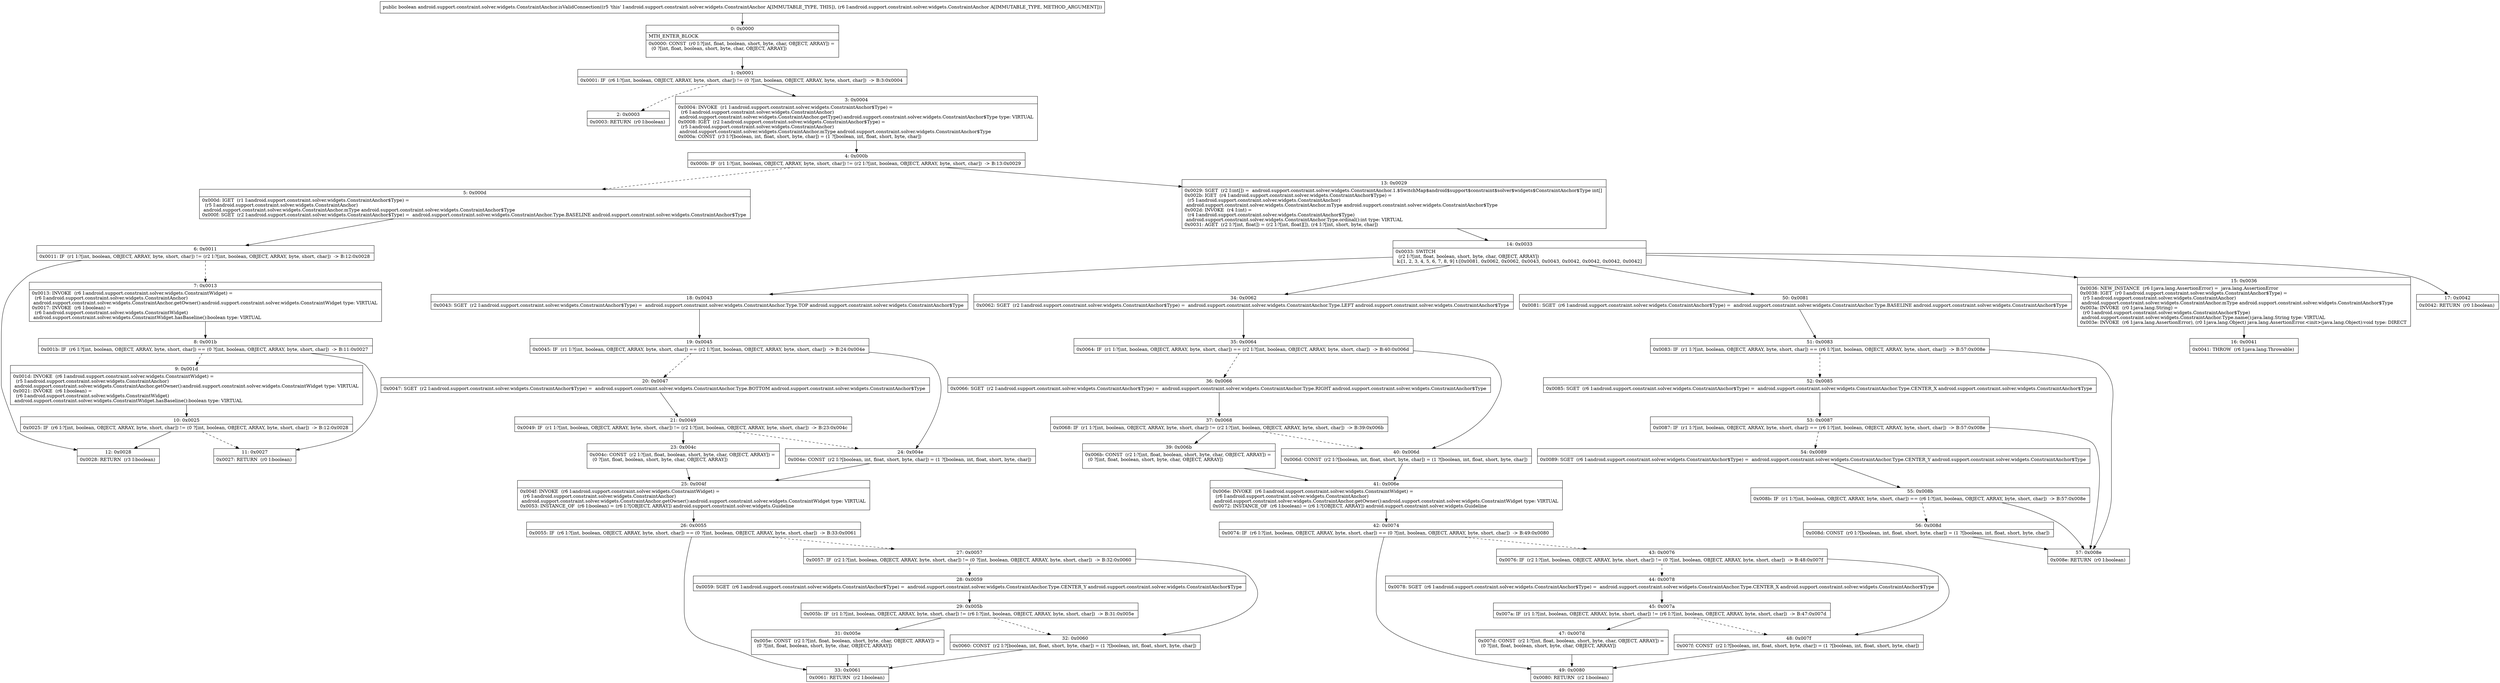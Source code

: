 digraph "CFG forandroid.support.constraint.solver.widgets.ConstraintAnchor.isValidConnection(Landroid\/support\/constraint\/solver\/widgets\/ConstraintAnchor;)Z" {
Node_0 [shape=record,label="{0\:\ 0x0000|MTH_ENTER_BLOCK\l|0x0000: CONST  (r0 I:?[int, float, boolean, short, byte, char, OBJECT, ARRAY]) = \l  (0 ?[int, float, boolean, short, byte, char, OBJECT, ARRAY])\l \l}"];
Node_1 [shape=record,label="{1\:\ 0x0001|0x0001: IF  (r6 I:?[int, boolean, OBJECT, ARRAY, byte, short, char]) != (0 ?[int, boolean, OBJECT, ARRAY, byte, short, char])  \-\> B:3:0x0004 \l}"];
Node_2 [shape=record,label="{2\:\ 0x0003|0x0003: RETURN  (r0 I:boolean) \l}"];
Node_3 [shape=record,label="{3\:\ 0x0004|0x0004: INVOKE  (r1 I:android.support.constraint.solver.widgets.ConstraintAnchor$Type) = \l  (r6 I:android.support.constraint.solver.widgets.ConstraintAnchor)\l android.support.constraint.solver.widgets.ConstraintAnchor.getType():android.support.constraint.solver.widgets.ConstraintAnchor$Type type: VIRTUAL \l0x0008: IGET  (r2 I:android.support.constraint.solver.widgets.ConstraintAnchor$Type) = \l  (r5 I:android.support.constraint.solver.widgets.ConstraintAnchor)\l android.support.constraint.solver.widgets.ConstraintAnchor.mType android.support.constraint.solver.widgets.ConstraintAnchor$Type \l0x000a: CONST  (r3 I:?[boolean, int, float, short, byte, char]) = (1 ?[boolean, int, float, short, byte, char]) \l}"];
Node_4 [shape=record,label="{4\:\ 0x000b|0x000b: IF  (r1 I:?[int, boolean, OBJECT, ARRAY, byte, short, char]) != (r2 I:?[int, boolean, OBJECT, ARRAY, byte, short, char])  \-\> B:13:0x0029 \l}"];
Node_5 [shape=record,label="{5\:\ 0x000d|0x000d: IGET  (r1 I:android.support.constraint.solver.widgets.ConstraintAnchor$Type) = \l  (r5 I:android.support.constraint.solver.widgets.ConstraintAnchor)\l android.support.constraint.solver.widgets.ConstraintAnchor.mType android.support.constraint.solver.widgets.ConstraintAnchor$Type \l0x000f: SGET  (r2 I:android.support.constraint.solver.widgets.ConstraintAnchor$Type) =  android.support.constraint.solver.widgets.ConstraintAnchor.Type.BASELINE android.support.constraint.solver.widgets.ConstraintAnchor$Type \l}"];
Node_6 [shape=record,label="{6\:\ 0x0011|0x0011: IF  (r1 I:?[int, boolean, OBJECT, ARRAY, byte, short, char]) != (r2 I:?[int, boolean, OBJECT, ARRAY, byte, short, char])  \-\> B:12:0x0028 \l}"];
Node_7 [shape=record,label="{7\:\ 0x0013|0x0013: INVOKE  (r6 I:android.support.constraint.solver.widgets.ConstraintWidget) = \l  (r6 I:android.support.constraint.solver.widgets.ConstraintAnchor)\l android.support.constraint.solver.widgets.ConstraintAnchor.getOwner():android.support.constraint.solver.widgets.ConstraintWidget type: VIRTUAL \l0x0017: INVOKE  (r6 I:boolean) = \l  (r6 I:android.support.constraint.solver.widgets.ConstraintWidget)\l android.support.constraint.solver.widgets.ConstraintWidget.hasBaseline():boolean type: VIRTUAL \l}"];
Node_8 [shape=record,label="{8\:\ 0x001b|0x001b: IF  (r6 I:?[int, boolean, OBJECT, ARRAY, byte, short, char]) == (0 ?[int, boolean, OBJECT, ARRAY, byte, short, char])  \-\> B:11:0x0027 \l}"];
Node_9 [shape=record,label="{9\:\ 0x001d|0x001d: INVOKE  (r6 I:android.support.constraint.solver.widgets.ConstraintWidget) = \l  (r5 I:android.support.constraint.solver.widgets.ConstraintAnchor)\l android.support.constraint.solver.widgets.ConstraintAnchor.getOwner():android.support.constraint.solver.widgets.ConstraintWidget type: VIRTUAL \l0x0021: INVOKE  (r6 I:boolean) = \l  (r6 I:android.support.constraint.solver.widgets.ConstraintWidget)\l android.support.constraint.solver.widgets.ConstraintWidget.hasBaseline():boolean type: VIRTUAL \l}"];
Node_10 [shape=record,label="{10\:\ 0x0025|0x0025: IF  (r6 I:?[int, boolean, OBJECT, ARRAY, byte, short, char]) != (0 ?[int, boolean, OBJECT, ARRAY, byte, short, char])  \-\> B:12:0x0028 \l}"];
Node_11 [shape=record,label="{11\:\ 0x0027|0x0027: RETURN  (r0 I:boolean) \l}"];
Node_12 [shape=record,label="{12\:\ 0x0028|0x0028: RETURN  (r3 I:boolean) \l}"];
Node_13 [shape=record,label="{13\:\ 0x0029|0x0029: SGET  (r2 I:int[]) =  android.support.constraint.solver.widgets.ConstraintAnchor.1.$SwitchMap$android$support$constraint$solver$widgets$ConstraintAnchor$Type int[] \l0x002b: IGET  (r4 I:android.support.constraint.solver.widgets.ConstraintAnchor$Type) = \l  (r5 I:android.support.constraint.solver.widgets.ConstraintAnchor)\l android.support.constraint.solver.widgets.ConstraintAnchor.mType android.support.constraint.solver.widgets.ConstraintAnchor$Type \l0x002d: INVOKE  (r4 I:int) = \l  (r4 I:android.support.constraint.solver.widgets.ConstraintAnchor$Type)\l android.support.constraint.solver.widgets.ConstraintAnchor.Type.ordinal():int type: VIRTUAL \l0x0031: AGET  (r2 I:?[int, float]) = (r2 I:?[int, float][]), (r4 I:?[int, short, byte, char]) \l}"];
Node_14 [shape=record,label="{14\:\ 0x0033|0x0033: SWITCH  \l  (r2 I:?[int, float, boolean, short, byte, char, OBJECT, ARRAY])\l k:[1, 2, 3, 4, 5, 6, 7, 8, 9] t:[0x0081, 0x0062, 0x0062, 0x0043, 0x0043, 0x0042, 0x0042, 0x0042, 0x0042] \l}"];
Node_15 [shape=record,label="{15\:\ 0x0036|0x0036: NEW_INSTANCE  (r6 I:java.lang.AssertionError) =  java.lang.AssertionError \l0x0038: IGET  (r0 I:android.support.constraint.solver.widgets.ConstraintAnchor$Type) = \l  (r5 I:android.support.constraint.solver.widgets.ConstraintAnchor)\l android.support.constraint.solver.widgets.ConstraintAnchor.mType android.support.constraint.solver.widgets.ConstraintAnchor$Type \l0x003a: INVOKE  (r0 I:java.lang.String) = \l  (r0 I:android.support.constraint.solver.widgets.ConstraintAnchor$Type)\l android.support.constraint.solver.widgets.ConstraintAnchor.Type.name():java.lang.String type: VIRTUAL \l0x003e: INVOKE  (r6 I:java.lang.AssertionError), (r0 I:java.lang.Object) java.lang.AssertionError.\<init\>(java.lang.Object):void type: DIRECT \l}"];
Node_16 [shape=record,label="{16\:\ 0x0041|0x0041: THROW  (r6 I:java.lang.Throwable) \l}"];
Node_17 [shape=record,label="{17\:\ 0x0042|0x0042: RETURN  (r0 I:boolean) \l}"];
Node_18 [shape=record,label="{18\:\ 0x0043|0x0043: SGET  (r2 I:android.support.constraint.solver.widgets.ConstraintAnchor$Type) =  android.support.constraint.solver.widgets.ConstraintAnchor.Type.TOP android.support.constraint.solver.widgets.ConstraintAnchor$Type \l}"];
Node_19 [shape=record,label="{19\:\ 0x0045|0x0045: IF  (r1 I:?[int, boolean, OBJECT, ARRAY, byte, short, char]) == (r2 I:?[int, boolean, OBJECT, ARRAY, byte, short, char])  \-\> B:24:0x004e \l}"];
Node_20 [shape=record,label="{20\:\ 0x0047|0x0047: SGET  (r2 I:android.support.constraint.solver.widgets.ConstraintAnchor$Type) =  android.support.constraint.solver.widgets.ConstraintAnchor.Type.BOTTOM android.support.constraint.solver.widgets.ConstraintAnchor$Type \l}"];
Node_21 [shape=record,label="{21\:\ 0x0049|0x0049: IF  (r1 I:?[int, boolean, OBJECT, ARRAY, byte, short, char]) != (r2 I:?[int, boolean, OBJECT, ARRAY, byte, short, char])  \-\> B:23:0x004c \l}"];
Node_23 [shape=record,label="{23\:\ 0x004c|0x004c: CONST  (r2 I:?[int, float, boolean, short, byte, char, OBJECT, ARRAY]) = \l  (0 ?[int, float, boolean, short, byte, char, OBJECT, ARRAY])\l \l}"];
Node_24 [shape=record,label="{24\:\ 0x004e|0x004e: CONST  (r2 I:?[boolean, int, float, short, byte, char]) = (1 ?[boolean, int, float, short, byte, char]) \l}"];
Node_25 [shape=record,label="{25\:\ 0x004f|0x004f: INVOKE  (r6 I:android.support.constraint.solver.widgets.ConstraintWidget) = \l  (r6 I:android.support.constraint.solver.widgets.ConstraintAnchor)\l android.support.constraint.solver.widgets.ConstraintAnchor.getOwner():android.support.constraint.solver.widgets.ConstraintWidget type: VIRTUAL \l0x0053: INSTANCE_OF  (r6 I:boolean) = (r6 I:?[OBJECT, ARRAY]) android.support.constraint.solver.widgets.Guideline \l}"];
Node_26 [shape=record,label="{26\:\ 0x0055|0x0055: IF  (r6 I:?[int, boolean, OBJECT, ARRAY, byte, short, char]) == (0 ?[int, boolean, OBJECT, ARRAY, byte, short, char])  \-\> B:33:0x0061 \l}"];
Node_27 [shape=record,label="{27\:\ 0x0057|0x0057: IF  (r2 I:?[int, boolean, OBJECT, ARRAY, byte, short, char]) != (0 ?[int, boolean, OBJECT, ARRAY, byte, short, char])  \-\> B:32:0x0060 \l}"];
Node_28 [shape=record,label="{28\:\ 0x0059|0x0059: SGET  (r6 I:android.support.constraint.solver.widgets.ConstraintAnchor$Type) =  android.support.constraint.solver.widgets.ConstraintAnchor.Type.CENTER_Y android.support.constraint.solver.widgets.ConstraintAnchor$Type \l}"];
Node_29 [shape=record,label="{29\:\ 0x005b|0x005b: IF  (r1 I:?[int, boolean, OBJECT, ARRAY, byte, short, char]) != (r6 I:?[int, boolean, OBJECT, ARRAY, byte, short, char])  \-\> B:31:0x005e \l}"];
Node_31 [shape=record,label="{31\:\ 0x005e|0x005e: CONST  (r2 I:?[int, float, boolean, short, byte, char, OBJECT, ARRAY]) = \l  (0 ?[int, float, boolean, short, byte, char, OBJECT, ARRAY])\l \l}"];
Node_32 [shape=record,label="{32\:\ 0x0060|0x0060: CONST  (r2 I:?[boolean, int, float, short, byte, char]) = (1 ?[boolean, int, float, short, byte, char]) \l}"];
Node_33 [shape=record,label="{33\:\ 0x0061|0x0061: RETURN  (r2 I:boolean) \l}"];
Node_34 [shape=record,label="{34\:\ 0x0062|0x0062: SGET  (r2 I:android.support.constraint.solver.widgets.ConstraintAnchor$Type) =  android.support.constraint.solver.widgets.ConstraintAnchor.Type.LEFT android.support.constraint.solver.widgets.ConstraintAnchor$Type \l}"];
Node_35 [shape=record,label="{35\:\ 0x0064|0x0064: IF  (r1 I:?[int, boolean, OBJECT, ARRAY, byte, short, char]) == (r2 I:?[int, boolean, OBJECT, ARRAY, byte, short, char])  \-\> B:40:0x006d \l}"];
Node_36 [shape=record,label="{36\:\ 0x0066|0x0066: SGET  (r2 I:android.support.constraint.solver.widgets.ConstraintAnchor$Type) =  android.support.constraint.solver.widgets.ConstraintAnchor.Type.RIGHT android.support.constraint.solver.widgets.ConstraintAnchor$Type \l}"];
Node_37 [shape=record,label="{37\:\ 0x0068|0x0068: IF  (r1 I:?[int, boolean, OBJECT, ARRAY, byte, short, char]) != (r2 I:?[int, boolean, OBJECT, ARRAY, byte, short, char])  \-\> B:39:0x006b \l}"];
Node_39 [shape=record,label="{39\:\ 0x006b|0x006b: CONST  (r2 I:?[int, float, boolean, short, byte, char, OBJECT, ARRAY]) = \l  (0 ?[int, float, boolean, short, byte, char, OBJECT, ARRAY])\l \l}"];
Node_40 [shape=record,label="{40\:\ 0x006d|0x006d: CONST  (r2 I:?[boolean, int, float, short, byte, char]) = (1 ?[boolean, int, float, short, byte, char]) \l}"];
Node_41 [shape=record,label="{41\:\ 0x006e|0x006e: INVOKE  (r6 I:android.support.constraint.solver.widgets.ConstraintWidget) = \l  (r6 I:android.support.constraint.solver.widgets.ConstraintAnchor)\l android.support.constraint.solver.widgets.ConstraintAnchor.getOwner():android.support.constraint.solver.widgets.ConstraintWidget type: VIRTUAL \l0x0072: INSTANCE_OF  (r6 I:boolean) = (r6 I:?[OBJECT, ARRAY]) android.support.constraint.solver.widgets.Guideline \l}"];
Node_42 [shape=record,label="{42\:\ 0x0074|0x0074: IF  (r6 I:?[int, boolean, OBJECT, ARRAY, byte, short, char]) == (0 ?[int, boolean, OBJECT, ARRAY, byte, short, char])  \-\> B:49:0x0080 \l}"];
Node_43 [shape=record,label="{43\:\ 0x0076|0x0076: IF  (r2 I:?[int, boolean, OBJECT, ARRAY, byte, short, char]) != (0 ?[int, boolean, OBJECT, ARRAY, byte, short, char])  \-\> B:48:0x007f \l}"];
Node_44 [shape=record,label="{44\:\ 0x0078|0x0078: SGET  (r6 I:android.support.constraint.solver.widgets.ConstraintAnchor$Type) =  android.support.constraint.solver.widgets.ConstraintAnchor.Type.CENTER_X android.support.constraint.solver.widgets.ConstraintAnchor$Type \l}"];
Node_45 [shape=record,label="{45\:\ 0x007a|0x007a: IF  (r1 I:?[int, boolean, OBJECT, ARRAY, byte, short, char]) != (r6 I:?[int, boolean, OBJECT, ARRAY, byte, short, char])  \-\> B:47:0x007d \l}"];
Node_47 [shape=record,label="{47\:\ 0x007d|0x007d: CONST  (r2 I:?[int, float, boolean, short, byte, char, OBJECT, ARRAY]) = \l  (0 ?[int, float, boolean, short, byte, char, OBJECT, ARRAY])\l \l}"];
Node_48 [shape=record,label="{48\:\ 0x007f|0x007f: CONST  (r2 I:?[boolean, int, float, short, byte, char]) = (1 ?[boolean, int, float, short, byte, char]) \l}"];
Node_49 [shape=record,label="{49\:\ 0x0080|0x0080: RETURN  (r2 I:boolean) \l}"];
Node_50 [shape=record,label="{50\:\ 0x0081|0x0081: SGET  (r6 I:android.support.constraint.solver.widgets.ConstraintAnchor$Type) =  android.support.constraint.solver.widgets.ConstraintAnchor.Type.BASELINE android.support.constraint.solver.widgets.ConstraintAnchor$Type \l}"];
Node_51 [shape=record,label="{51\:\ 0x0083|0x0083: IF  (r1 I:?[int, boolean, OBJECT, ARRAY, byte, short, char]) == (r6 I:?[int, boolean, OBJECT, ARRAY, byte, short, char])  \-\> B:57:0x008e \l}"];
Node_52 [shape=record,label="{52\:\ 0x0085|0x0085: SGET  (r6 I:android.support.constraint.solver.widgets.ConstraintAnchor$Type) =  android.support.constraint.solver.widgets.ConstraintAnchor.Type.CENTER_X android.support.constraint.solver.widgets.ConstraintAnchor$Type \l}"];
Node_53 [shape=record,label="{53\:\ 0x0087|0x0087: IF  (r1 I:?[int, boolean, OBJECT, ARRAY, byte, short, char]) == (r6 I:?[int, boolean, OBJECT, ARRAY, byte, short, char])  \-\> B:57:0x008e \l}"];
Node_54 [shape=record,label="{54\:\ 0x0089|0x0089: SGET  (r6 I:android.support.constraint.solver.widgets.ConstraintAnchor$Type) =  android.support.constraint.solver.widgets.ConstraintAnchor.Type.CENTER_Y android.support.constraint.solver.widgets.ConstraintAnchor$Type \l}"];
Node_55 [shape=record,label="{55\:\ 0x008b|0x008b: IF  (r1 I:?[int, boolean, OBJECT, ARRAY, byte, short, char]) == (r6 I:?[int, boolean, OBJECT, ARRAY, byte, short, char])  \-\> B:57:0x008e \l}"];
Node_56 [shape=record,label="{56\:\ 0x008d|0x008d: CONST  (r0 I:?[boolean, int, float, short, byte, char]) = (1 ?[boolean, int, float, short, byte, char]) \l}"];
Node_57 [shape=record,label="{57\:\ 0x008e|0x008e: RETURN  (r0 I:boolean) \l}"];
MethodNode[shape=record,label="{public boolean android.support.constraint.solver.widgets.ConstraintAnchor.isValidConnection((r5 'this' I:android.support.constraint.solver.widgets.ConstraintAnchor A[IMMUTABLE_TYPE, THIS]), (r6 I:android.support.constraint.solver.widgets.ConstraintAnchor A[IMMUTABLE_TYPE, METHOD_ARGUMENT])) }"];
MethodNode -> Node_0;
Node_0 -> Node_1;
Node_1 -> Node_2[style=dashed];
Node_1 -> Node_3;
Node_3 -> Node_4;
Node_4 -> Node_5[style=dashed];
Node_4 -> Node_13;
Node_5 -> Node_6;
Node_6 -> Node_7[style=dashed];
Node_6 -> Node_12;
Node_7 -> Node_8;
Node_8 -> Node_9[style=dashed];
Node_8 -> Node_11;
Node_9 -> Node_10;
Node_10 -> Node_11[style=dashed];
Node_10 -> Node_12;
Node_13 -> Node_14;
Node_14 -> Node_15;
Node_14 -> Node_17;
Node_14 -> Node_18;
Node_14 -> Node_34;
Node_14 -> Node_50;
Node_15 -> Node_16;
Node_18 -> Node_19;
Node_19 -> Node_20[style=dashed];
Node_19 -> Node_24;
Node_20 -> Node_21;
Node_21 -> Node_23;
Node_21 -> Node_24[style=dashed];
Node_23 -> Node_25;
Node_24 -> Node_25;
Node_25 -> Node_26;
Node_26 -> Node_27[style=dashed];
Node_26 -> Node_33;
Node_27 -> Node_28[style=dashed];
Node_27 -> Node_32;
Node_28 -> Node_29;
Node_29 -> Node_31;
Node_29 -> Node_32[style=dashed];
Node_31 -> Node_33;
Node_32 -> Node_33;
Node_34 -> Node_35;
Node_35 -> Node_36[style=dashed];
Node_35 -> Node_40;
Node_36 -> Node_37;
Node_37 -> Node_39;
Node_37 -> Node_40[style=dashed];
Node_39 -> Node_41;
Node_40 -> Node_41;
Node_41 -> Node_42;
Node_42 -> Node_43[style=dashed];
Node_42 -> Node_49;
Node_43 -> Node_44[style=dashed];
Node_43 -> Node_48;
Node_44 -> Node_45;
Node_45 -> Node_47;
Node_45 -> Node_48[style=dashed];
Node_47 -> Node_49;
Node_48 -> Node_49;
Node_50 -> Node_51;
Node_51 -> Node_52[style=dashed];
Node_51 -> Node_57;
Node_52 -> Node_53;
Node_53 -> Node_54[style=dashed];
Node_53 -> Node_57;
Node_54 -> Node_55;
Node_55 -> Node_56[style=dashed];
Node_55 -> Node_57;
Node_56 -> Node_57;
}

